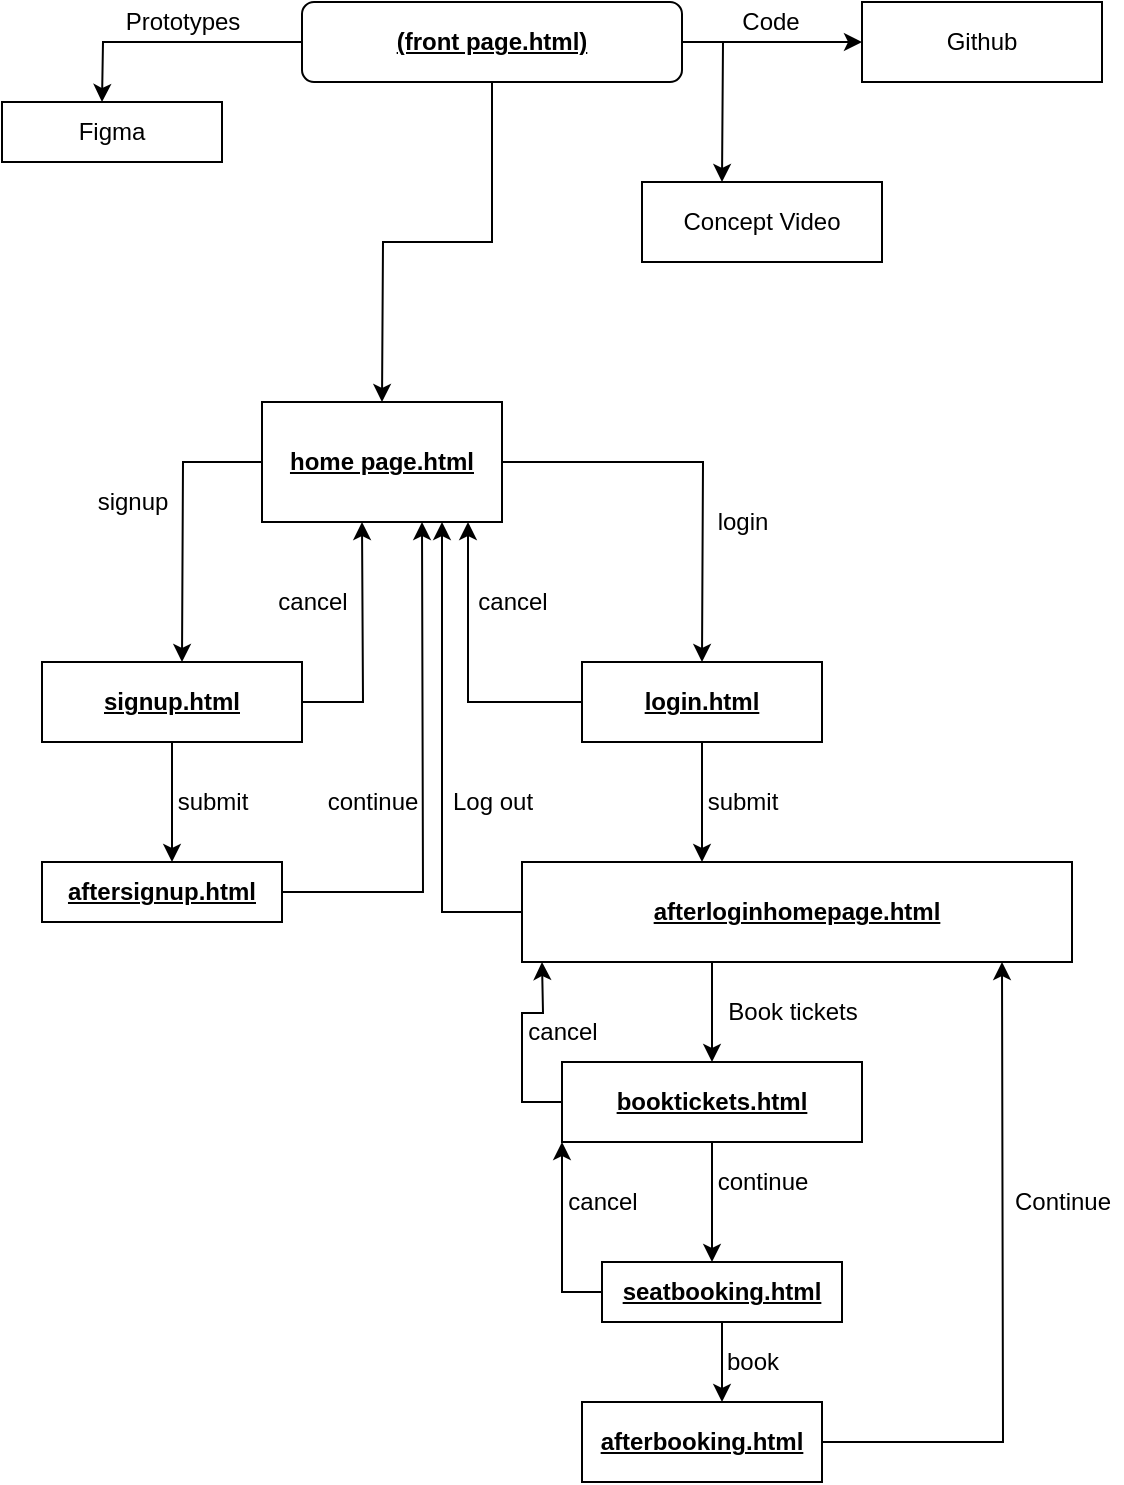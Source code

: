 <mxfile version="13.9.9" type="google"><diagram id="C5RBs43oDa-KdzZeNtuy" name="Page-1"><mxGraphModel dx="1038" dy="548" grid="1" gridSize="10" guides="1" tooltips="1" connect="1" arrows="1" fold="1" page="1" pageScale="1" pageWidth="827" pageHeight="1169" math="0" shadow="0"><root><mxCell id="WIyWlLk6GJQsqaUBKTNV-0"/><mxCell id="WIyWlLk6GJQsqaUBKTNV-1" parent="WIyWlLk6GJQsqaUBKTNV-0"/><mxCell id="1oK2ItZLMaTsD8kcDjpn-3" style="edgeStyle=orthogonalEdgeStyle;rounded=0;orthogonalLoop=1;jettySize=auto;html=1;" edge="1" parent="WIyWlLk6GJQsqaUBKTNV-1" source="WIyWlLk6GJQsqaUBKTNV-3"><mxGeometry relative="1" as="geometry"><mxPoint x="440" y="100" as="targetPoint"/></mxGeometry></mxCell><mxCell id="1oK2ItZLMaTsD8kcDjpn-6" style="edgeStyle=orthogonalEdgeStyle;rounded=0;orthogonalLoop=1;jettySize=auto;html=1;" edge="1" parent="WIyWlLk6GJQsqaUBKTNV-1" source="WIyWlLk6GJQsqaUBKTNV-3"><mxGeometry relative="1" as="geometry"><mxPoint x="60" y="130" as="targetPoint"/></mxGeometry></mxCell><mxCell id="1oK2ItZLMaTsD8kcDjpn-9" style="edgeStyle=orthogonalEdgeStyle;rounded=0;orthogonalLoop=1;jettySize=auto;html=1;" edge="1" parent="WIyWlLk6GJQsqaUBKTNV-1" source="WIyWlLk6GJQsqaUBKTNV-3"><mxGeometry relative="1" as="geometry"><mxPoint x="370" y="170" as="targetPoint"/></mxGeometry></mxCell><mxCell id="1oK2ItZLMaTsD8kcDjpn-12" style="edgeStyle=orthogonalEdgeStyle;rounded=0;orthogonalLoop=1;jettySize=auto;html=1;" edge="1" parent="WIyWlLk6GJQsqaUBKTNV-1" source="WIyWlLk6GJQsqaUBKTNV-3"><mxGeometry relative="1" as="geometry"><mxPoint x="200" y="280" as="targetPoint"/></mxGeometry></mxCell><mxCell id="WIyWlLk6GJQsqaUBKTNV-3" value="&lt;u&gt;(front page.html)&lt;/u&gt;" style="rounded=1;whiteSpace=wrap;html=1;fontSize=12;glass=0;strokeWidth=1;shadow=0;fontStyle=1" parent="WIyWlLk6GJQsqaUBKTNV-1" vertex="1"><mxGeometry x="160" y="80" width="190" height="40" as="geometry"/></mxCell><mxCell id="1oK2ItZLMaTsD8kcDjpn-4" value="Code" style="text;html=1;align=center;verticalAlign=middle;resizable=0;points=[];autosize=1;" vertex="1" parent="WIyWlLk6GJQsqaUBKTNV-1"><mxGeometry x="374" y="80" width="40" height="20" as="geometry"/></mxCell><mxCell id="1oK2ItZLMaTsD8kcDjpn-5" value="Github" style="whiteSpace=wrap;html=1;" vertex="1" parent="WIyWlLk6GJQsqaUBKTNV-1"><mxGeometry x="440" y="80" width="120" height="40" as="geometry"/></mxCell><mxCell id="1oK2ItZLMaTsD8kcDjpn-7" value="Figma" style="whiteSpace=wrap;html=1;" vertex="1" parent="WIyWlLk6GJQsqaUBKTNV-1"><mxGeometry x="10" y="130" width="110" height="30" as="geometry"/></mxCell><mxCell id="1oK2ItZLMaTsD8kcDjpn-8" value="Prototypes" style="text;html=1;align=center;verticalAlign=middle;resizable=0;points=[];autosize=1;" vertex="1" parent="WIyWlLk6GJQsqaUBKTNV-1"><mxGeometry x="65" y="80" width="70" height="20" as="geometry"/></mxCell><mxCell id="1oK2ItZLMaTsD8kcDjpn-11" value="Concept Video" style="whiteSpace=wrap;html=1;" vertex="1" parent="WIyWlLk6GJQsqaUBKTNV-1"><mxGeometry x="330" y="170" width="120" height="40" as="geometry"/></mxCell><mxCell id="1oK2ItZLMaTsD8kcDjpn-15" style="edgeStyle=orthogonalEdgeStyle;rounded=0;orthogonalLoop=1;jettySize=auto;html=1;" edge="1" parent="WIyWlLk6GJQsqaUBKTNV-1" source="1oK2ItZLMaTsD8kcDjpn-13"><mxGeometry relative="1" as="geometry"><mxPoint x="100" y="410" as="targetPoint"/></mxGeometry></mxCell><mxCell id="1oK2ItZLMaTsD8kcDjpn-18" style="edgeStyle=orthogonalEdgeStyle;rounded=0;orthogonalLoop=1;jettySize=auto;html=1;" edge="1" parent="WIyWlLk6GJQsqaUBKTNV-1" source="1oK2ItZLMaTsD8kcDjpn-13"><mxGeometry relative="1" as="geometry"><mxPoint x="360" y="410" as="targetPoint"/></mxGeometry></mxCell><mxCell id="1oK2ItZLMaTsD8kcDjpn-13" value="&lt;b&gt;&lt;u&gt;home page.html&lt;/u&gt;&lt;/b&gt;" style="whiteSpace=wrap;html=1;" vertex="1" parent="WIyWlLk6GJQsqaUBKTNV-1"><mxGeometry x="140" y="280" width="120" height="60" as="geometry"/></mxCell><mxCell id="1oK2ItZLMaTsD8kcDjpn-21" style="edgeStyle=orthogonalEdgeStyle;rounded=0;orthogonalLoop=1;jettySize=auto;html=1;" edge="1" parent="WIyWlLk6GJQsqaUBKTNV-1" source="1oK2ItZLMaTsD8kcDjpn-16"><mxGeometry relative="1" as="geometry"><mxPoint x="190" y="340" as="targetPoint"/></mxGeometry></mxCell><mxCell id="1oK2ItZLMaTsD8kcDjpn-25" style="edgeStyle=orthogonalEdgeStyle;rounded=0;orthogonalLoop=1;jettySize=auto;html=1;" edge="1" parent="WIyWlLk6GJQsqaUBKTNV-1" source="1oK2ItZLMaTsD8kcDjpn-16"><mxGeometry relative="1" as="geometry"><mxPoint x="95" y="510" as="targetPoint"/></mxGeometry></mxCell><mxCell id="1oK2ItZLMaTsD8kcDjpn-16" value="&lt;b&gt;&lt;u&gt;signup.html&lt;/u&gt;&lt;/b&gt;" style="whiteSpace=wrap;html=1;" vertex="1" parent="WIyWlLk6GJQsqaUBKTNV-1"><mxGeometry x="30" y="410" width="130" height="40" as="geometry"/></mxCell><mxCell id="1oK2ItZLMaTsD8kcDjpn-17" value="signup" style="text;html=1;align=center;verticalAlign=middle;resizable=0;points=[];autosize=1;" vertex="1" parent="WIyWlLk6GJQsqaUBKTNV-1"><mxGeometry x="50" y="320" width="50" height="20" as="geometry"/></mxCell><mxCell id="1oK2ItZLMaTsD8kcDjpn-19" value="login&lt;br&gt;" style="text;html=1;align=center;verticalAlign=middle;resizable=0;points=[];autosize=1;" vertex="1" parent="WIyWlLk6GJQsqaUBKTNV-1"><mxGeometry x="360" y="330" width="40" height="20" as="geometry"/></mxCell><mxCell id="1oK2ItZLMaTsD8kcDjpn-23" style="edgeStyle=orthogonalEdgeStyle;rounded=0;orthogonalLoop=1;jettySize=auto;html=1;" edge="1" parent="WIyWlLk6GJQsqaUBKTNV-1" source="1oK2ItZLMaTsD8kcDjpn-20"><mxGeometry relative="1" as="geometry"><mxPoint x="243" y="340" as="targetPoint"/><Array as="points"><mxPoint x="243" y="430"/></Array></mxGeometry></mxCell><mxCell id="1oK2ItZLMaTsD8kcDjpn-30" style="edgeStyle=orthogonalEdgeStyle;rounded=0;orthogonalLoop=1;jettySize=auto;html=1;" edge="1" parent="WIyWlLk6GJQsqaUBKTNV-1" source="1oK2ItZLMaTsD8kcDjpn-20"><mxGeometry relative="1" as="geometry"><mxPoint x="360" y="510" as="targetPoint"/></mxGeometry></mxCell><mxCell id="1oK2ItZLMaTsD8kcDjpn-20" value="&lt;b&gt;&lt;u&gt;login.html&lt;/u&gt;&lt;/b&gt;" style="whiteSpace=wrap;html=1;" vertex="1" parent="WIyWlLk6GJQsqaUBKTNV-1"><mxGeometry x="300" y="410" width="120" height="40" as="geometry"/></mxCell><mxCell id="1oK2ItZLMaTsD8kcDjpn-22" value="cancel" style="text;html=1;align=center;verticalAlign=middle;resizable=0;points=[];autosize=1;" vertex="1" parent="WIyWlLk6GJQsqaUBKTNV-1"><mxGeometry x="140" y="370" width="50" height="20" as="geometry"/></mxCell><mxCell id="1oK2ItZLMaTsD8kcDjpn-24" value="cancel" style="text;html=1;align=center;verticalAlign=middle;resizable=0;points=[];autosize=1;" vertex="1" parent="WIyWlLk6GJQsqaUBKTNV-1"><mxGeometry x="240" y="370" width="50" height="20" as="geometry"/></mxCell><mxCell id="1oK2ItZLMaTsD8kcDjpn-26" value="submit&lt;br&gt;" style="text;html=1;align=center;verticalAlign=middle;resizable=0;points=[];autosize=1;" vertex="1" parent="WIyWlLk6GJQsqaUBKTNV-1"><mxGeometry x="90" y="470" width="50" height="20" as="geometry"/></mxCell><mxCell id="1oK2ItZLMaTsD8kcDjpn-28" style="edgeStyle=orthogonalEdgeStyle;rounded=0;orthogonalLoop=1;jettySize=auto;html=1;" edge="1" parent="WIyWlLk6GJQsqaUBKTNV-1" source="1oK2ItZLMaTsD8kcDjpn-27"><mxGeometry relative="1" as="geometry"><mxPoint x="220" y="340" as="targetPoint"/></mxGeometry></mxCell><mxCell id="1oK2ItZLMaTsD8kcDjpn-27" value="&lt;b&gt;&lt;u&gt;aftersignup.html&lt;/u&gt;&lt;/b&gt;" style="whiteSpace=wrap;html=1;" vertex="1" parent="WIyWlLk6GJQsqaUBKTNV-1"><mxGeometry x="30" y="510" width="120" height="30" as="geometry"/></mxCell><mxCell id="1oK2ItZLMaTsD8kcDjpn-29" value="continue" style="text;html=1;align=center;verticalAlign=middle;resizable=0;points=[];autosize=1;" vertex="1" parent="WIyWlLk6GJQsqaUBKTNV-1"><mxGeometry x="165" y="470" width="60" height="20" as="geometry"/></mxCell><mxCell id="1oK2ItZLMaTsD8kcDjpn-31" value="submit&lt;br&gt;" style="text;html=1;align=center;verticalAlign=middle;resizable=0;points=[];autosize=1;" vertex="1" parent="WIyWlLk6GJQsqaUBKTNV-1"><mxGeometry x="355" y="470" width="50" height="20" as="geometry"/></mxCell><mxCell id="1oK2ItZLMaTsD8kcDjpn-34" style="edgeStyle=orthogonalEdgeStyle;rounded=0;orthogonalLoop=1;jettySize=auto;html=1;entryX=0.75;entryY=1;entryDx=0;entryDy=0;" edge="1" parent="WIyWlLk6GJQsqaUBKTNV-1" source="1oK2ItZLMaTsD8kcDjpn-33" target="1oK2ItZLMaTsD8kcDjpn-13"><mxGeometry relative="1" as="geometry"><mxPoint x="240" y="350" as="targetPoint"/></mxGeometry></mxCell><mxCell id="1oK2ItZLMaTsD8kcDjpn-36" style="edgeStyle=orthogonalEdgeStyle;rounded=0;orthogonalLoop=1;jettySize=auto;html=1;" edge="1" parent="WIyWlLk6GJQsqaUBKTNV-1" source="1oK2ItZLMaTsD8kcDjpn-33"><mxGeometry relative="1" as="geometry"><mxPoint x="365" y="610" as="targetPoint"/><Array as="points"><mxPoint x="365" y="560"/><mxPoint x="365" y="560"/></Array></mxGeometry></mxCell><mxCell id="1oK2ItZLMaTsD8kcDjpn-33" value="&lt;b&gt;&lt;u&gt;afterloginhomepage.html&lt;/u&gt;&lt;/b&gt;" style="whiteSpace=wrap;html=1;" vertex="1" parent="WIyWlLk6GJQsqaUBKTNV-1"><mxGeometry x="270" y="510" width="275" height="50" as="geometry"/></mxCell><mxCell id="1oK2ItZLMaTsD8kcDjpn-35" value="Log out" style="text;html=1;align=center;verticalAlign=middle;resizable=0;points=[];autosize=1;" vertex="1" parent="WIyWlLk6GJQsqaUBKTNV-1"><mxGeometry x="225" y="470" width="60" height="20" as="geometry"/></mxCell><mxCell id="1oK2ItZLMaTsD8kcDjpn-37" value="Book tickets" style="text;html=1;align=center;verticalAlign=middle;resizable=0;points=[];autosize=1;" vertex="1" parent="WIyWlLk6GJQsqaUBKTNV-1"><mxGeometry x="365" y="575" width="80" height="20" as="geometry"/></mxCell><mxCell id="1oK2ItZLMaTsD8kcDjpn-39" style="edgeStyle=orthogonalEdgeStyle;rounded=0;orthogonalLoop=1;jettySize=auto;html=1;" edge="1" parent="WIyWlLk6GJQsqaUBKTNV-1" source="1oK2ItZLMaTsD8kcDjpn-38"><mxGeometry relative="1" as="geometry"><mxPoint x="280" y="560" as="targetPoint"/></mxGeometry></mxCell><mxCell id="1oK2ItZLMaTsD8kcDjpn-41" style="edgeStyle=orthogonalEdgeStyle;rounded=0;orthogonalLoop=1;jettySize=auto;html=1;" edge="1" parent="WIyWlLk6GJQsqaUBKTNV-1" source="1oK2ItZLMaTsD8kcDjpn-38"><mxGeometry relative="1" as="geometry"><mxPoint x="365" y="710" as="targetPoint"/></mxGeometry></mxCell><mxCell id="1oK2ItZLMaTsD8kcDjpn-38" value="&lt;b&gt;&lt;u&gt;booktickets.html&lt;/u&gt;&lt;/b&gt;" style="whiteSpace=wrap;html=1;" vertex="1" parent="WIyWlLk6GJQsqaUBKTNV-1"><mxGeometry x="290" y="610" width="150" height="40" as="geometry"/></mxCell><mxCell id="1oK2ItZLMaTsD8kcDjpn-40" value="cancel" style="text;html=1;align=center;verticalAlign=middle;resizable=0;points=[];autosize=1;" vertex="1" parent="WIyWlLk6GJQsqaUBKTNV-1"><mxGeometry x="265" y="585" width="50" height="20" as="geometry"/></mxCell><mxCell id="1oK2ItZLMaTsD8kcDjpn-42" value="continue&lt;br&gt;" style="text;html=1;align=center;verticalAlign=middle;resizable=0;points=[];autosize=1;" vertex="1" parent="WIyWlLk6GJQsqaUBKTNV-1"><mxGeometry x="360" y="660" width="60" height="20" as="geometry"/></mxCell><mxCell id="1oK2ItZLMaTsD8kcDjpn-44" style="edgeStyle=orthogonalEdgeStyle;rounded=0;orthogonalLoop=1;jettySize=auto;html=1;" edge="1" parent="WIyWlLk6GJQsqaUBKTNV-1" source="1oK2ItZLMaTsD8kcDjpn-43"><mxGeometry relative="1" as="geometry"><mxPoint x="290" y="650" as="targetPoint"/></mxGeometry></mxCell><mxCell id="1oK2ItZLMaTsD8kcDjpn-46" style="edgeStyle=orthogonalEdgeStyle;rounded=0;orthogonalLoop=1;jettySize=auto;html=1;" edge="1" parent="WIyWlLk6GJQsqaUBKTNV-1" source="1oK2ItZLMaTsD8kcDjpn-43"><mxGeometry relative="1" as="geometry"><mxPoint x="370" y="780" as="targetPoint"/></mxGeometry></mxCell><mxCell id="1oK2ItZLMaTsD8kcDjpn-43" value="&lt;b&gt;&lt;u&gt;seatbooking.html&lt;/u&gt;&lt;/b&gt;" style="whiteSpace=wrap;html=1;" vertex="1" parent="WIyWlLk6GJQsqaUBKTNV-1"><mxGeometry x="310" y="710" width="120" height="30" as="geometry"/></mxCell><mxCell id="1oK2ItZLMaTsD8kcDjpn-45" value="cancel" style="text;html=1;align=center;verticalAlign=middle;resizable=0;points=[];autosize=1;" vertex="1" parent="WIyWlLk6GJQsqaUBKTNV-1"><mxGeometry x="285" y="670" width="50" height="20" as="geometry"/></mxCell><mxCell id="1oK2ItZLMaTsD8kcDjpn-47" value="book&lt;br&gt;" style="text;html=1;align=center;verticalAlign=middle;resizable=0;points=[];autosize=1;" vertex="1" parent="WIyWlLk6GJQsqaUBKTNV-1"><mxGeometry x="365" y="750" width="40" height="20" as="geometry"/></mxCell><mxCell id="1oK2ItZLMaTsD8kcDjpn-52" style="edgeStyle=orthogonalEdgeStyle;rounded=0;orthogonalLoop=1;jettySize=auto;html=1;" edge="1" parent="WIyWlLk6GJQsqaUBKTNV-1" source="1oK2ItZLMaTsD8kcDjpn-49"><mxGeometry relative="1" as="geometry"><mxPoint x="510" y="560" as="targetPoint"/></mxGeometry></mxCell><mxCell id="1oK2ItZLMaTsD8kcDjpn-49" value="&lt;b&gt;&lt;u&gt;afterbooking.html&lt;/u&gt;&lt;/b&gt;" style="whiteSpace=wrap;html=1;" vertex="1" parent="WIyWlLk6GJQsqaUBKTNV-1"><mxGeometry x="300" y="780" width="120" height="40" as="geometry"/></mxCell><mxCell id="1oK2ItZLMaTsD8kcDjpn-54" value="Continue&lt;br&gt;" style="text;html=1;align=center;verticalAlign=middle;resizable=0;points=[];autosize=1;" vertex="1" parent="WIyWlLk6GJQsqaUBKTNV-1"><mxGeometry x="510" y="670" width="60" height="20" as="geometry"/></mxCell></root></mxGraphModel></diagram></mxfile>